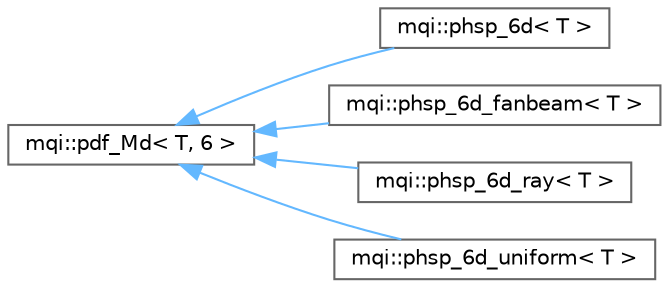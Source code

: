 digraph "Graphical Class Hierarchy"
{
 // LATEX_PDF_SIZE
  bgcolor="transparent";
  edge [fontname=Helvetica,fontsize=10,labelfontname=Helvetica,labelfontsize=10];
  node [fontname=Helvetica,fontsize=10,shape=box,height=0.2,width=0.4];
  rankdir="LR";
  Node0 [id="Node000000",label="mqi::pdf_Md\< T, 6 \>",height=0.2,width=0.4,color="grey40", fillcolor="white", style="filled",URL="$classmqi_1_1pdf___md.html",tooltip=" "];
  Node0 -> Node1 [id="edge25_Node000000_Node000001",dir="back",color="steelblue1",style="solid",tooltip=" "];
  Node1 [id="Node000001",label="mqi::phsp_6d\< T \>",height=0.2,width=0.4,color="grey40", fillcolor="white", style="filled",URL="$classmqi_1_1phsp__6d.html",tooltip="A 6-dimensional PDF for phase-space variables (x, y, z, x', y', z')."];
  Node0 -> Node2 [id="edge26_Node000000_Node000002",dir="back",color="steelblue1",style="solid",tooltip=" "];
  Node2 [id="Node000002",label="mqi::phsp_6d_fanbeam\< T \>",height=0.2,width=0.4,color="grey40", fillcolor="white", style="filled",URL="$classmqi_1_1phsp__6d__fanbeam.html",tooltip="A 6D phase-space PDF for a fan beam."];
  Node0 -> Node3 [id="edge27_Node000000_Node000003",dir="back",color="steelblue1",style="solid",tooltip=" "];
  Node3 [id="Node000003",label="mqi::phsp_6d_ray\< T \>",height=0.2,width=0.4,color="grey40", fillcolor="white", style="filled",URL="$classmqi_1_1phsp__6d__ray.html",tooltip="A 6-dimensional phase-space distribution for a ray-like source."];
  Node0 -> Node4 [id="edge28_Node000000_Node000004",dir="back",color="steelblue1",style="solid",tooltip=" "];
  Node4 [id="Node000004",label="mqi::phsp_6d_uniform\< T \>",height=0.2,width=0.4,color="grey40", fillcolor="white", style="filled",URL="$classmqi_1_1phsp__6d__uniform.html",tooltip="A 6-dimensional uniform phase-space distribution."];
}
